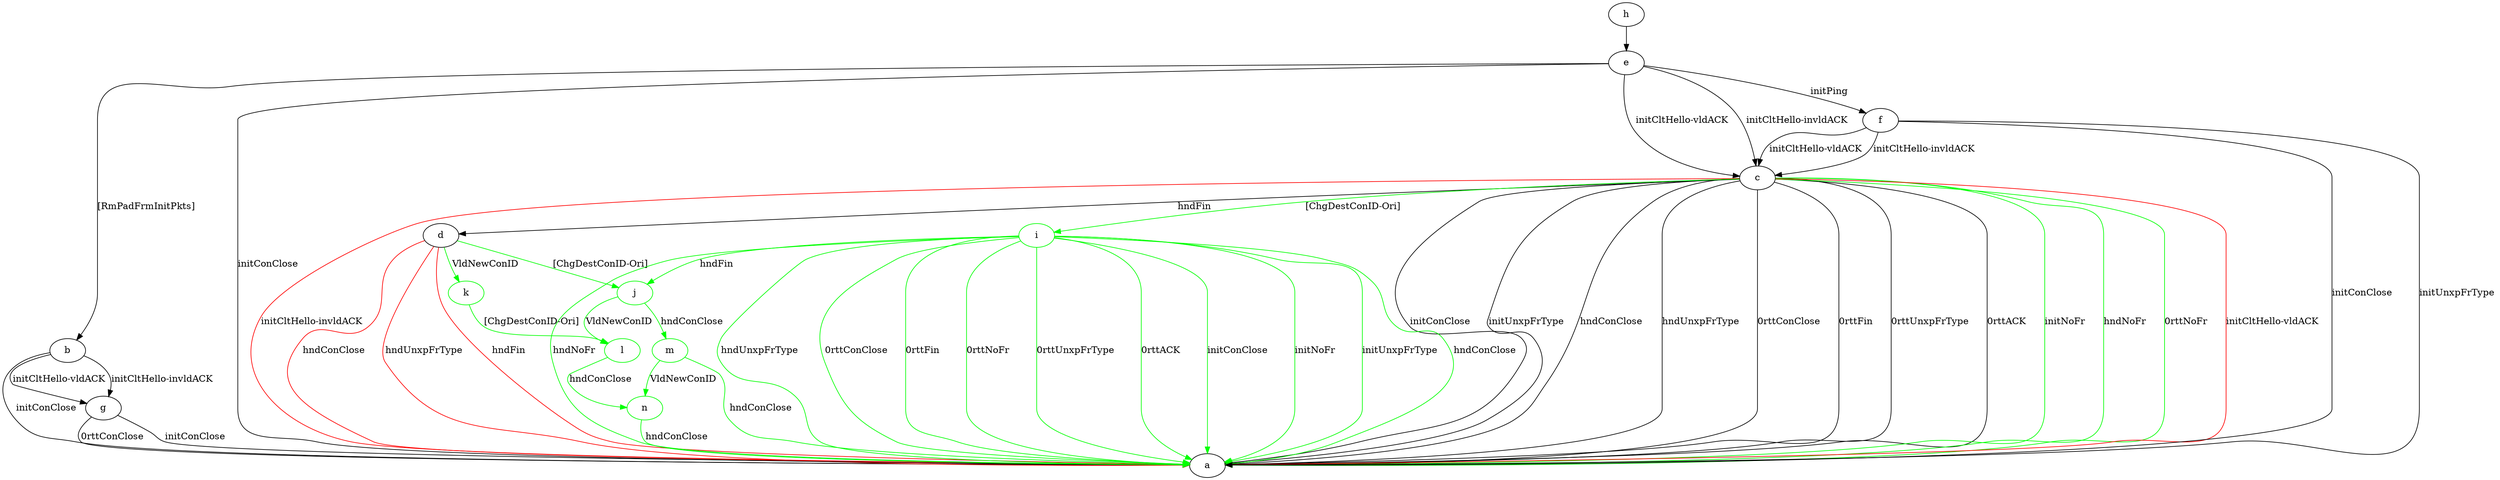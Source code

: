 digraph "" {
	b -> a	[key=0,
		label="initConClose "];
	b -> g	[key=0,
		label="initCltHello-vldACK "];
	b -> g	[key=1,
		label="initCltHello-invldACK "];
	c -> a	[key=0,
		label="initConClose "];
	c -> a	[key=1,
		label="initUnxpFrType "];
	c -> a	[key=2,
		label="hndConClose "];
	c -> a	[key=3,
		label="hndUnxpFrType "];
	c -> a	[key=4,
		label="0rttConClose "];
	c -> a	[key=5,
		label="0rttFin "];
	c -> a	[key=6,
		label="0rttUnxpFrType "];
	c -> a	[key=7,
		label="0rttACK "];
	c -> a	[key=8,
		color=green,
		label="initNoFr "];
	c -> a	[key=9,
		color=green,
		label="hndNoFr "];
	c -> a	[key=10,
		color=green,
		label="0rttNoFr "];
	c -> a	[key=11,
		color=red,
		label="initCltHello-vldACK "];
	c -> a	[key=12,
		color=red,
		label="initCltHello-invldACK "];
	c -> d	[key=0,
		label="hndFin "];
	i	[color=green];
	c -> i	[key=0,
		color=green,
		label="[ChgDestConID-Ori] "];
	d -> a	[key=0,
		color=red,
		label="hndFin "];
	d -> a	[key=1,
		color=red,
		label="hndConClose "];
	d -> a	[key=2,
		color=red,
		label="hndUnxpFrType "];
	j	[color=green];
	d -> j	[key=0,
		color=green,
		label="[ChgDestConID-Ori] "];
	k	[color=green];
	d -> k	[key=0,
		color=green,
		label="VldNewConID "];
	e -> a	[key=0,
		label="initConClose "];
	e -> b	[key=0,
		label="[RmPadFrmInitPkts] "];
	e -> c	[key=0,
		label="initCltHello-vldACK "];
	e -> c	[key=1,
		label="initCltHello-invldACK "];
	e -> f	[key=0,
		label="initPing "];
	f -> a	[key=0,
		label="initConClose "];
	f -> a	[key=1,
		label="initUnxpFrType "];
	f -> c	[key=0,
		label="initCltHello-vldACK "];
	f -> c	[key=1,
		label="initCltHello-invldACK "];
	g -> a	[key=0,
		label="initConClose "];
	g -> a	[key=1,
		label="0rttConClose "];
	h -> e	[key=0];
	i -> a	[key=0,
		color=green,
		label="initConClose "];
	i -> a	[key=1,
		color=green,
		label="initNoFr "];
	i -> a	[key=2,
		color=green,
		label="initUnxpFrType "];
	i -> a	[key=3,
		color=green,
		label="hndConClose "];
	i -> a	[key=4,
		color=green,
		label="hndNoFr "];
	i -> a	[key=5,
		color=green,
		label="hndUnxpFrType "];
	i -> a	[key=6,
		color=green,
		label="0rttConClose "];
	i -> a	[key=7,
		color=green,
		label="0rttFin "];
	i -> a	[key=8,
		color=green,
		label="0rttNoFr "];
	i -> a	[key=9,
		color=green,
		label="0rttUnxpFrType "];
	i -> a	[key=10,
		color=green,
		label="0rttACK "];
	i -> j	[key=0,
		color=green,
		label="hndFin "];
	l	[color=green];
	j -> l	[key=0,
		color=green,
		label="VldNewConID "];
	m	[color=green];
	j -> m	[key=0,
		color=green,
		label="hndConClose "];
	k -> l	[key=0,
		color=green,
		label="[ChgDestConID-Ori] "];
	n	[color=green];
	l -> n	[key=0,
		color=green,
		label="hndConClose "];
	m -> a	[key=0,
		color=green,
		label="hndConClose "];
	m -> n	[key=0,
		color=green,
		label="VldNewConID "];
	n -> a	[key=0,
		color=green,
		label="hndConClose "];
}
